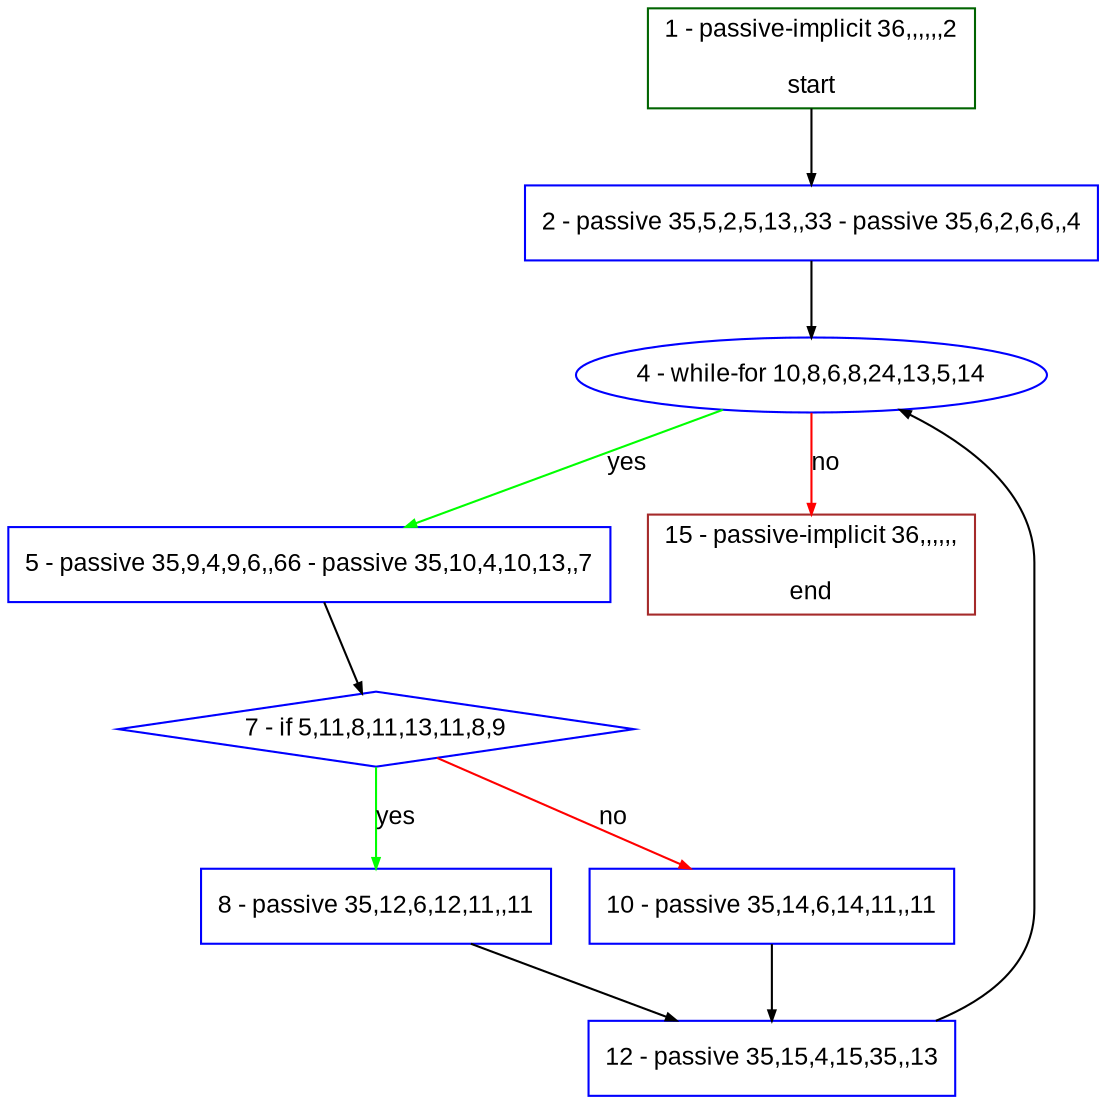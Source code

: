 digraph "" {
  graph [bgcolor="white", fillcolor="#FFFFCC", pack="true", packmode="clust", fontname="Arial", label="", fontsize="12", compound="true", style="rounded,filled"];
  node [node_initialized="no", fillcolor="white", fontname="Arial", label="", color="grey", fontsize="12", fixedsize="false", compound="true", shape="rectangle", style="filled"];
  edge [arrowtail="none", lhead="", fontcolor="black", fontname="Arial", label="", color="black", fontsize="12", arrowhead="normal", arrowsize="0.5", compound="true", ltail="", dir="forward"];
  __N1 [fillcolor="#ffffff", label="2 - passive 35,5,2,5,13,,33 - passive 35,6,2,6,6,,4", color="#0000ff", shape="box", style="filled"];
  __N2 [fillcolor="#ffffff", label="1 - passive-implicit 36,,,,,,2\n\nstart", color="#006400", shape="box", style="filled"];
  __N3 [fillcolor="#ffffff", label="4 - while-for 10,8,6,8,24,13,5,14", color="#0000ff", shape="oval", style="filled"];
  __N4 [fillcolor="#ffffff", label="5 - passive 35,9,4,9,6,,66 - passive 35,10,4,10,13,,7", color="#0000ff", shape="box", style="filled"];
  __N5 [fillcolor="#ffffff", label="15 - passive-implicit 36,,,,,,\n\nend", color="#a52a2a", shape="box", style="filled"];
  __N6 [fillcolor="#ffffff", label="7 - if 5,11,8,11,13,11,8,9", color="#0000ff", shape="diamond", style="filled"];
  __N7 [fillcolor="#ffffff", label="8 - passive 35,12,6,12,11,,11", color="#0000ff", shape="box", style="filled"];
  __N8 [fillcolor="#ffffff", label="10 - passive 35,14,6,14,11,,11", color="#0000ff", shape="box", style="filled"];
  __N9 [fillcolor="#ffffff", label="12 - passive 35,15,4,15,35,,13", color="#0000ff", shape="box", style="filled"];
  __N2 -> __N1 [arrowtail="none", color="#000000", label="", arrowhead="normal", dir="forward"];
  __N1 -> __N3 [arrowtail="none", color="#000000", label="", arrowhead="normal", dir="forward"];
  __N3 -> __N4 [arrowtail="none", color="#00ff00", label="yes", arrowhead="normal", dir="forward"];
  __N3 -> __N5 [arrowtail="none", color="#ff0000", label="no", arrowhead="normal", dir="forward"];
  __N4 -> __N6 [arrowtail="none", color="#000000", label="", arrowhead="normal", dir="forward"];
  __N6 -> __N7 [arrowtail="none", color="#00ff00", label="yes", arrowhead="normal", dir="forward"];
  __N6 -> __N8 [arrowtail="none", color="#ff0000", label="no", arrowhead="normal", dir="forward"];
  __N7 -> __N9 [arrowtail="none", color="#000000", label="", arrowhead="normal", dir="forward"];
  __N8 -> __N9 [arrowtail="none", color="#000000", label="", arrowhead="normal", dir="forward"];
  __N9 -> __N3 [arrowtail="none", color="#000000", label="", arrowhead="normal", dir="forward"];
}
